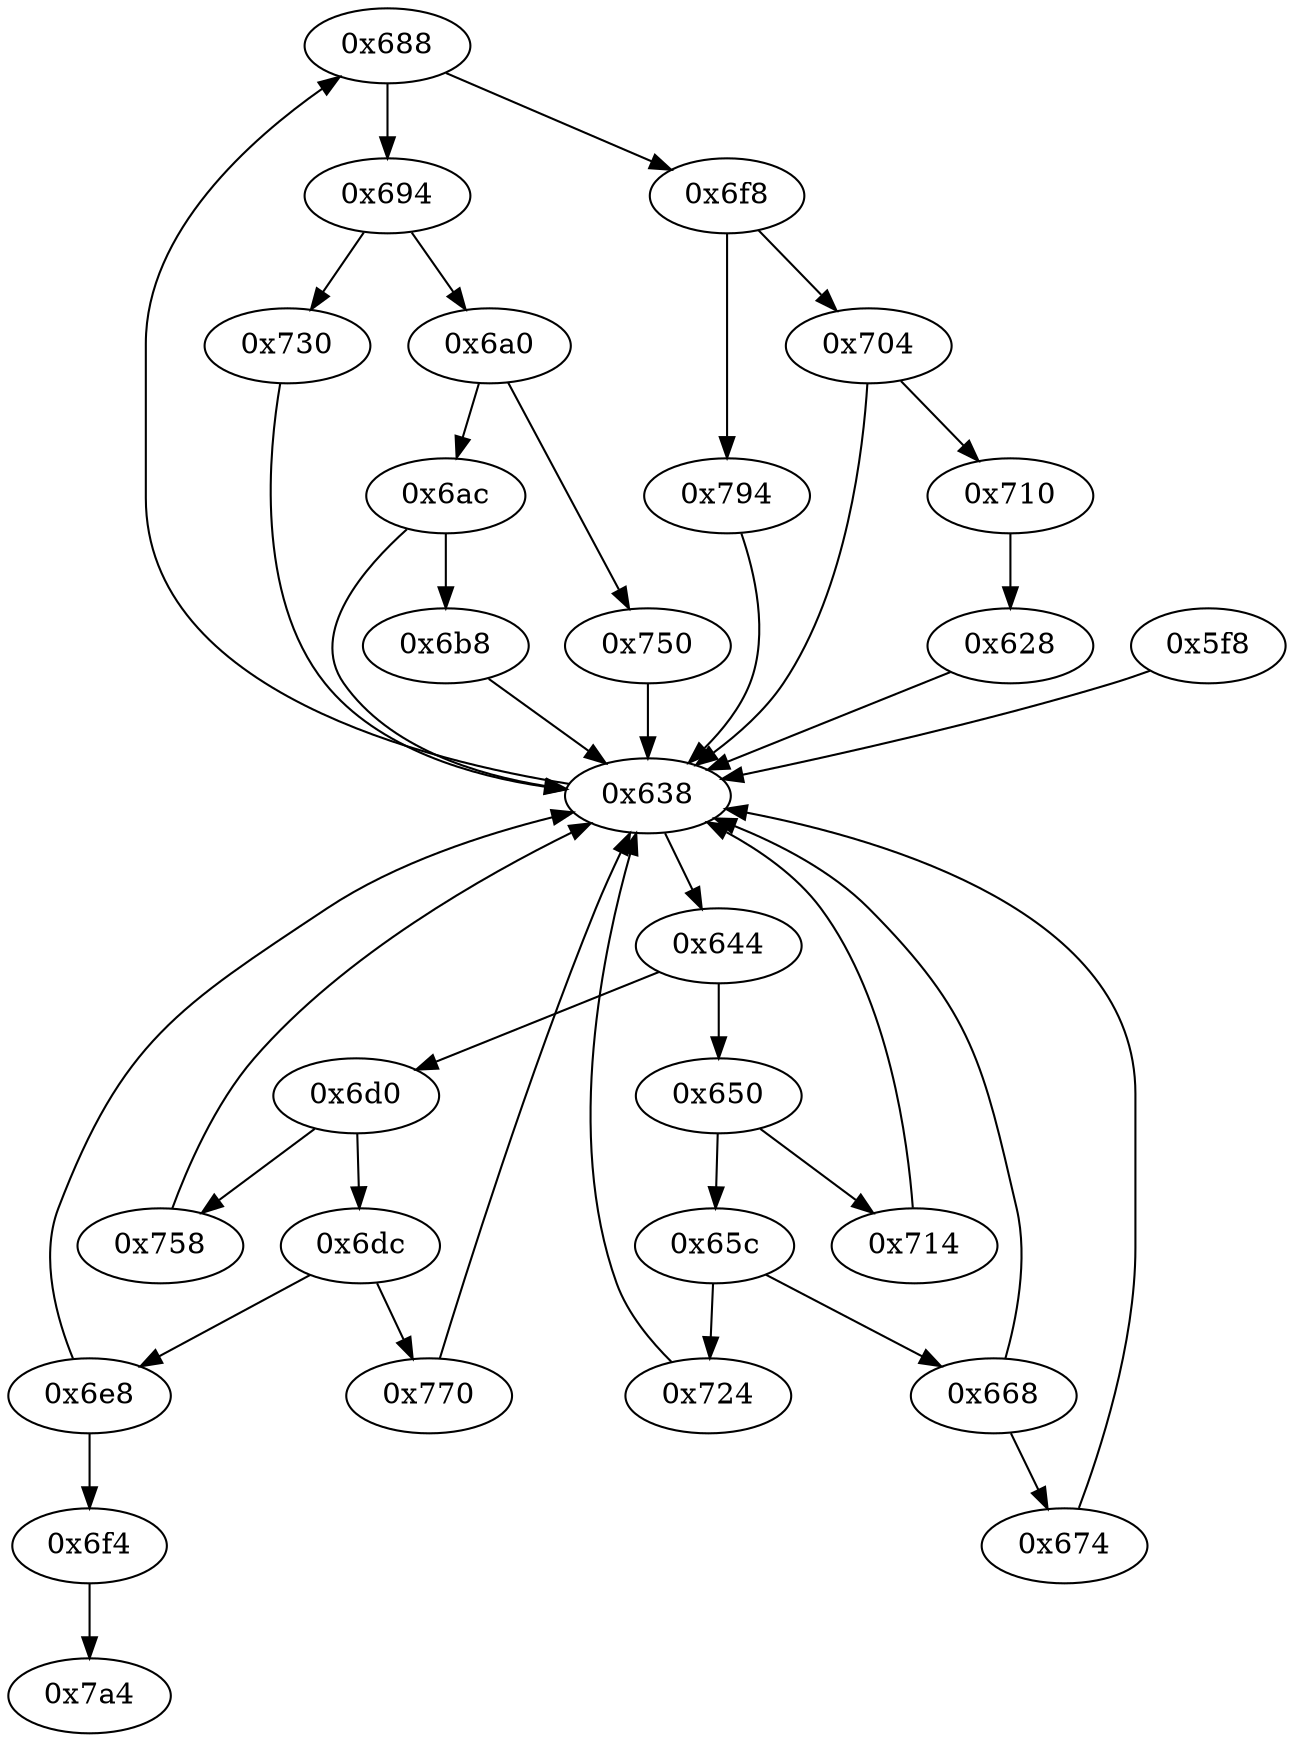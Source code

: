 strict digraph "" {
	"0x688"	 [opcode="[u'ldr', u'cmp', u'b']"];
	"0x694"	 [opcode="[u'ldr', u'cmp', u'b']"];
	"0x688" -> "0x694";
	"0x6f8"	 [opcode="[u'ldr', u'cmp', u'b']"];
	"0x688" -> "0x6f8";
	"0x6dc"	 [opcode="[u'ldr', u'cmp', u'b']"];
	"0x6e8"	 [opcode="[u'ldr', u'cmp', u'b']"];
	"0x6dc" -> "0x6e8";
	"0x770"	 [opcode="[u'ldr', u'ldr', u'ldrsb', u'cmp', u'mov', u'mov', u'strb', u'ldr', u'b']"];
	"0x6dc" -> "0x770";
	"0x638"	 [opcode="[u'ldr', u'cmp', u'b']"];
	"0x6e8" -> "0x638";
	"0x6f4"	 [opcode="[u'b']"];
	"0x6e8" -> "0x6f4";
	"0x6a0"	 [opcode="[u'ldr', u'cmp', u'b']"];
	"0x750"	 [opcode="[u'ldr', u'b']"];
	"0x6a0" -> "0x750";
	"0x6ac"	 [opcode="[u'ldr', u'cmp', u'b']"];
	"0x6a0" -> "0x6ac";
	"0x7a4"	 [opcode="[u'mov', u'sub', u'pop']"];
	"0x710"	 [opcode="[u'b']"];
	"0x628"	 [opcode="[u'ldr', u'mov', u'bl', u'ldr']"];
	"0x710" -> "0x628";
	"0x714"	 [opcode="[u'ldr', u'str', u'ldr', u'b']"];
	"0x714" -> "0x638";
	"0x674"	 [opcode="[u'ldr', u'ldr', u'add', u'mov', u'b']"];
	"0x674" -> "0x638";
	"0x650"	 [opcode="[u'ldr', u'cmp', u'b']"];
	"0x650" -> "0x714";
	"0x65c"	 [opcode="[u'ldr', u'cmp', u'b']"];
	"0x650" -> "0x65c";
	"0x730"	 [opcode="[u'str', u'str', u'ldr', u'ldr', u'ldr', u'cmp', u'mov', u'b']"];
	"0x730" -> "0x638";
	"0x758"	 [opcode="[u'ldr', u'ldr', u'add', u'str', u'ldr', u'b']"];
	"0x758" -> "0x638";
	"0x638" -> "0x688";
	"0x644"	 [opcode="[u'ldr', u'cmp', u'b']"];
	"0x638" -> "0x644";
	"0x770" -> "0x638";
	"0x750" -> "0x638";
	"0x6ac" -> "0x638";
	"0x6b8"	 [opcode="[u'ldrb', u'ldr', u'mov', u'cmp', u'mov', u'b']"];
	"0x6ac" -> "0x6b8";
	"0x694" -> "0x6a0";
	"0x694" -> "0x730";
	"0x794"	 [opcode="[u'mov', u'mov', u'mov', u'b']"];
	"0x794" -> "0x638";
	"0x6f4" -> "0x7a4";
	"0x6f8" -> "0x794";
	"0x704"	 [opcode="[u'ldr', u'cmp', u'b']"];
	"0x6f8" -> "0x704";
	"0x6d0"	 [opcode="[u'ldr', u'cmp', u'b']"];
	"0x6d0" -> "0x6dc";
	"0x6d0" -> "0x758";
	"0x6b8" -> "0x638";
	"0x704" -> "0x710";
	"0x704" -> "0x638";
	"0x668"	 [opcode="[u'ldr', u'cmp', u'b']"];
	"0x668" -> "0x674";
	"0x668" -> "0x638";
	"0x644" -> "0x650";
	"0x644" -> "0x6d0";
	"0x724"	 [opcode="[u'mov', u'mov', u'b']"];
	"0x724" -> "0x638";
	"0x628" -> "0x638";
	"0x65c" -> "0x668";
	"0x65c" -> "0x724";
	"0x5f8"	 [opcode="[u'push', u'add', u'sub', u'mov', u'add', u'ldr', u'str', u'ldr', u'ldr', u'ldr', u'add', u'b']"];
	"0x5f8" -> "0x638";
}
